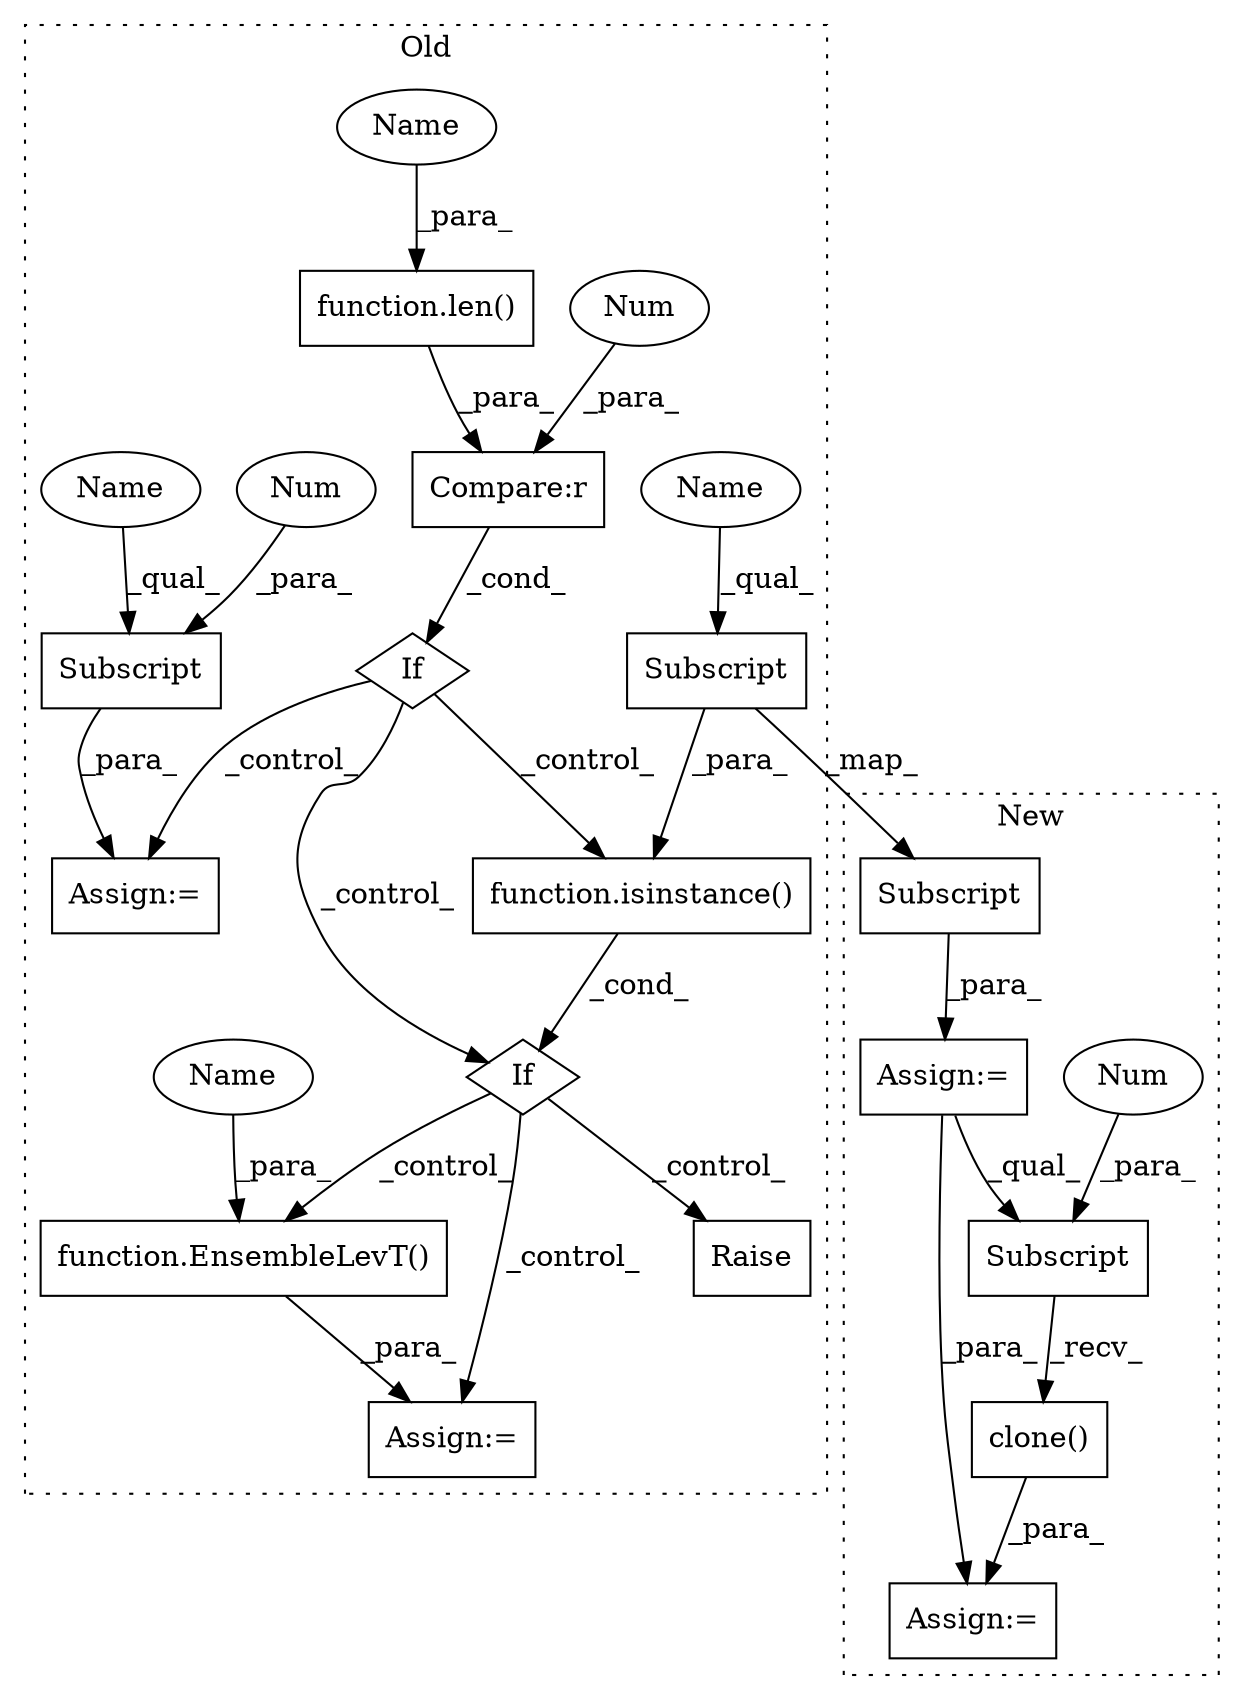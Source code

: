 digraph G {
subgraph cluster0 {
1 [label="If" a="96" s="1770" l="3" shape="diamond"];
3 [label="Assign:=" a="68" s="2021" l="3" shape="box"];
5 [label="Assign:=" a="68" s="1926" l="3" shape="box"];
6 [label="Compare:r" a="40" s="1773" l="16" shape="box"];
7 [label="If" a="96" s="1952" l="0" shape="diamond"];
8 [label="Subscript" a="63" s="1929,0" l="9,0" shape="box"];
10 [label="function.len()" a="75" s="1773,1783" l="4,1" shape="box"];
11 [label="Raise" a="91" s="2071" l="6" shape="box"];
12 [label="function.isinstance()" a="75" s="1952,2001" l="11,1" shape="box"];
13 [label="Num" a="76" s="1788" l="1" shape="ellipse"];
14 [label="Num" a="76" s="1936" l="1" shape="ellipse"];
16 [label="function.EnsembleLevT()" a="75" s="2024,2043" l="13,1" shape="box"];
18 [label="Subscript" a="63" s="1963,0" l="9,0" shape="box"];
20 [label="Name" a="87" s="1777" l="6" shape="ellipse"];
21 [label="Name" a="87" s="2037" l="6" shape="ellipse"];
22 [label="Name" a="87" s="1963" l="6" shape="ellipse"];
23 [label="Name" a="87" s="1929" l="6" shape="ellipse"];
label = "Old";
style="dotted";
}
subgraph cluster1 {
2 [label="clone()" a="75" s="3670" l="27" shape="box"];
4 [label="Assign:=" a="68" s="3667" l="3" shape="box"];
9 [label="Subscript" a="63" s="3670,0" l="19,0" shape="box"];
15 [label="Num" a="76" s="3687" l="1" shape="ellipse"];
17 [label="Assign:=" a="68" s="3074" l="3" shape="box"];
19 [label="Subscript" a="63" s="3077,0" l="14,0" shape="box"];
label = "New";
style="dotted";
}
1 -> 12 [label="_control_"];
1 -> 7 [label="_control_"];
1 -> 5 [label="_control_"];
2 -> 4 [label="_para_"];
6 -> 1 [label="_cond_"];
7 -> 16 [label="_control_"];
7 -> 3 [label="_control_"];
7 -> 11 [label="_control_"];
8 -> 5 [label="_para_"];
9 -> 2 [label="_recv_"];
10 -> 6 [label="_para_"];
12 -> 7 [label="_cond_"];
13 -> 6 [label="_para_"];
14 -> 8 [label="_para_"];
15 -> 9 [label="_para_"];
16 -> 3 [label="_para_"];
17 -> 4 [label="_para_"];
17 -> 9 [label="_qual_"];
18 -> 19 [label="_map_"];
18 -> 12 [label="_para_"];
19 -> 17 [label="_para_"];
20 -> 10 [label="_para_"];
21 -> 16 [label="_para_"];
22 -> 18 [label="_qual_"];
23 -> 8 [label="_qual_"];
}